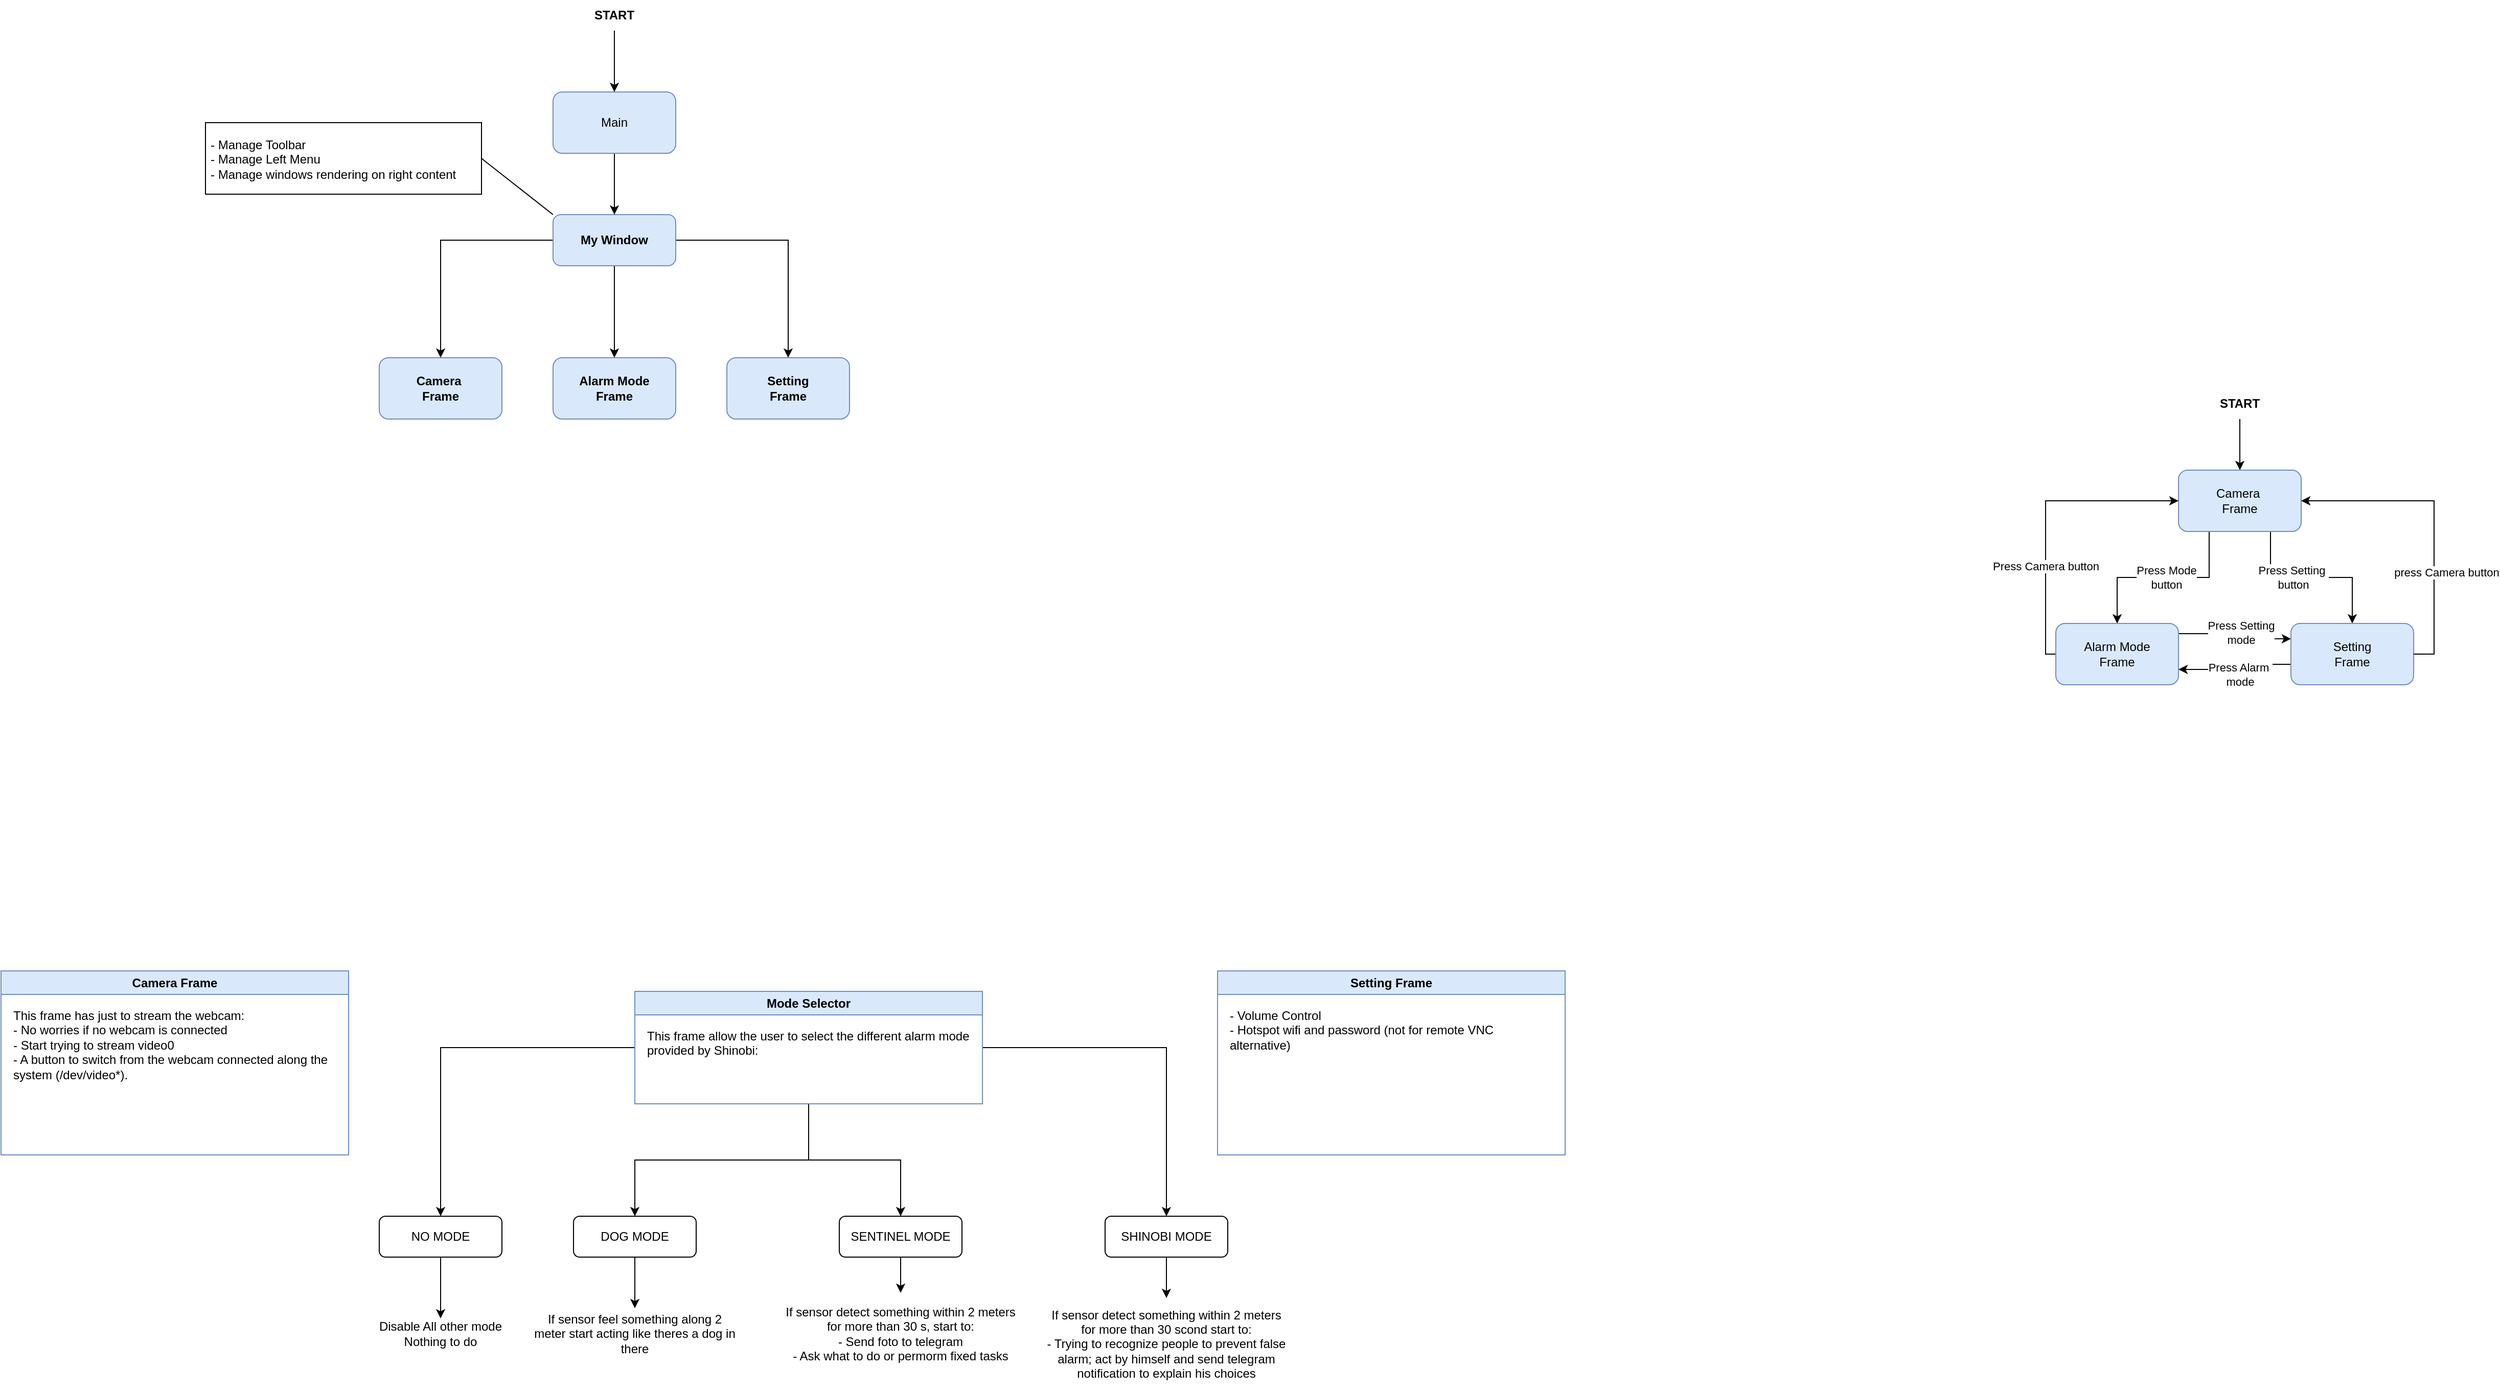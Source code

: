 <mxfile version="26.2.9">
  <diagram name="Page-1" id="ZCRHmxUp7qXE9HKA1dkY">
    <mxGraphModel dx="2278" dy="1869" grid="1" gridSize="10" guides="1" tooltips="1" connect="1" arrows="1" fold="1" page="1" pageScale="1" pageWidth="850" pageHeight="1100" math="0" shadow="0">
      <root>
        <mxCell id="0" />
        <mxCell id="1" parent="0" />
        <mxCell id="Lg3aBeJ_nyOV5X6SMWgB-1" value="" style="endArrow=classic;html=1;rounded=0;entryX=0.5;entryY=0;entryDx=0;entryDy=0;exitX=0.5;exitY=1;exitDx=0;exitDy=0;" parent="1" source="Lg3aBeJ_nyOV5X6SMWgB-8" target="Lg3aBeJ_nyOV5X6SMWgB-2" edge="1">
          <mxGeometry width="50" height="50" relative="1" as="geometry">
            <mxPoint x="1720" y="140" as="sourcePoint" />
            <mxPoint x="1720" y="230" as="targetPoint" />
          </mxGeometry>
        </mxCell>
        <mxCell id="Lg3aBeJ_nyOV5X6SMWgB-4" value="" style="edgeStyle=orthogonalEdgeStyle;rounded=0;orthogonalLoop=1;jettySize=auto;html=1;exitX=0.25;exitY=1;exitDx=0;exitDy=0;" parent="1" source="Lg3aBeJ_nyOV5X6SMWgB-2" target="Lg3aBeJ_nyOV5X6SMWgB-3" edge="1">
          <mxGeometry relative="1" as="geometry" />
        </mxCell>
        <mxCell id="Lg3aBeJ_nyOV5X6SMWgB-5" value="Press Mode&lt;div&gt;button&lt;/div&gt;" style="edgeLabel;html=1;align=center;verticalAlign=middle;resizable=0;points=[];" parent="Lg3aBeJ_nyOV5X6SMWgB-4" vertex="1" connectable="0">
          <mxGeometry x="0.09" y="3" relative="1" as="geometry">
            <mxPoint x="11" y="-3" as="offset" />
          </mxGeometry>
        </mxCell>
        <mxCell id="Lg3aBeJ_nyOV5X6SMWgB-11" value="" style="edgeStyle=orthogonalEdgeStyle;rounded=0;orthogonalLoop=1;jettySize=auto;html=1;entryX=0.5;entryY=0;entryDx=0;entryDy=0;exitX=0.75;exitY=1;exitDx=0;exitDy=0;" parent="1" source="Lg3aBeJ_nyOV5X6SMWgB-2" target="Lg3aBeJ_nyOV5X6SMWgB-10" edge="1">
          <mxGeometry relative="1" as="geometry">
            <mxPoint x="1782" y="250" as="sourcePoint" />
            <mxPoint x="1892" y="250" as="targetPoint" />
          </mxGeometry>
        </mxCell>
        <mxCell id="Lg3aBeJ_nyOV5X6SMWgB-12" value="Press Setting&amp;nbsp;&lt;div&gt;button&lt;/div&gt;" style="edgeLabel;html=1;align=center;verticalAlign=middle;resizable=0;points=[];" parent="Lg3aBeJ_nyOV5X6SMWgB-11" vertex="1" connectable="0">
          <mxGeometry x="-0.379" relative="1" as="geometry">
            <mxPoint x="14" as="offset" />
          </mxGeometry>
        </mxCell>
        <mxCell id="Lg3aBeJ_nyOV5X6SMWgB-2" value="Camera&amp;nbsp;&lt;div&gt;Frame&lt;/div&gt;" style="rounded=1;whiteSpace=wrap;html=1;fillColor=#dae8fc;strokeColor=#6c8ebf;" parent="1" vertex="1">
          <mxGeometry x="1660" y="220" width="120" height="60" as="geometry" />
        </mxCell>
        <mxCell id="Lg3aBeJ_nyOV5X6SMWgB-6" style="edgeStyle=orthogonalEdgeStyle;rounded=0;orthogonalLoop=1;jettySize=auto;html=1;entryX=0;entryY=0.5;entryDx=0;entryDy=0;exitX=0;exitY=0.5;exitDx=0;exitDy=0;" parent="1" source="Lg3aBeJ_nyOV5X6SMWgB-3" target="Lg3aBeJ_nyOV5X6SMWgB-2" edge="1">
          <mxGeometry relative="1" as="geometry">
            <Array as="points">
              <mxPoint x="1530" y="400" />
              <mxPoint x="1530" y="250" />
            </Array>
          </mxGeometry>
        </mxCell>
        <mxCell id="Lg3aBeJ_nyOV5X6SMWgB-7" value="Press Camera button" style="edgeLabel;html=1;align=center;verticalAlign=middle;resizable=0;points=[];" parent="Lg3aBeJ_nyOV5X6SMWgB-6" vertex="1" connectable="0">
          <mxGeometry x="-0.186" relative="1" as="geometry">
            <mxPoint y="22" as="offset" />
          </mxGeometry>
        </mxCell>
        <mxCell id="Lg3aBeJ_nyOV5X6SMWgB-16" style="edgeStyle=orthogonalEdgeStyle;rounded=0;orthogonalLoop=1;jettySize=auto;html=1;entryX=0;entryY=0.25;entryDx=0;entryDy=0;" parent="1" source="Lg3aBeJ_nyOV5X6SMWgB-3" target="Lg3aBeJ_nyOV5X6SMWgB-10" edge="1">
          <mxGeometry relative="1" as="geometry">
            <Array as="points">
              <mxPoint x="1725" y="380" />
              <mxPoint x="1725" y="385" />
            </Array>
          </mxGeometry>
        </mxCell>
        <mxCell id="Lg3aBeJ_nyOV5X6SMWgB-18" value="Press Setting&lt;div&gt;mode&lt;/div&gt;" style="edgeLabel;html=1;align=center;verticalAlign=middle;resizable=0;points=[];" parent="Lg3aBeJ_nyOV5X6SMWgB-16" vertex="1" connectable="0">
          <mxGeometry x="-0.348" y="1" relative="1" as="geometry">
            <mxPoint x="23" as="offset" />
          </mxGeometry>
        </mxCell>
        <mxCell id="Lg3aBeJ_nyOV5X6SMWgB-3" value="Alarm&amp;nbsp;&lt;span style=&quot;background-color: transparent; color: light-dark(rgb(0, 0, 0), rgb(255, 255, 255));&quot;&gt;Mode&lt;/span&gt;&lt;div&gt;Frame&lt;/div&gt;" style="whiteSpace=wrap;html=1;rounded=1;fillColor=#dae8fc;strokeColor=#6c8ebf;" parent="1" vertex="1">
          <mxGeometry x="1540" y="370" width="120" height="60" as="geometry" />
        </mxCell>
        <mxCell id="Lg3aBeJ_nyOV5X6SMWgB-8" value="START" style="text;html=1;align=center;verticalAlign=middle;whiteSpace=wrap;rounded=0;glass=0;labelBackgroundColor=none;labelBorderColor=none;textShadow=0;fontStyle=1" parent="1" vertex="1">
          <mxGeometry x="1690" y="140" width="60" height="30" as="geometry" />
        </mxCell>
        <mxCell id="Lg3aBeJ_nyOV5X6SMWgB-17" style="edgeStyle=orthogonalEdgeStyle;rounded=0;orthogonalLoop=1;jettySize=auto;html=1;entryX=1;entryY=0.75;entryDx=0;entryDy=0;" parent="1" source="Lg3aBeJ_nyOV5X6SMWgB-10" target="Lg3aBeJ_nyOV5X6SMWgB-3" edge="1">
          <mxGeometry relative="1" as="geometry">
            <Array as="points">
              <mxPoint x="1725" y="410" />
              <mxPoint x="1725" y="415" />
            </Array>
          </mxGeometry>
        </mxCell>
        <mxCell id="Lg3aBeJ_nyOV5X6SMWgB-19" value="Press Alarm&amp;nbsp;&lt;div&gt;mode&lt;/div&gt;" style="edgeLabel;html=1;align=center;verticalAlign=middle;resizable=0;points=[];" parent="Lg3aBeJ_nyOV5X6SMWgB-17" vertex="1" connectable="0">
          <mxGeometry x="0.493" y="-1" relative="1" as="geometry">
            <mxPoint x="31" y="6" as="offset" />
          </mxGeometry>
        </mxCell>
        <mxCell id="Lg3aBeJ_nyOV5X6SMWgB-10" value="Setting&lt;div&gt;Frame&lt;/div&gt;" style="rounded=1;whiteSpace=wrap;html=1;fillColor=#dae8fc;strokeColor=#6c8ebf;" parent="1" vertex="1">
          <mxGeometry x="1770" y="370" width="120" height="60" as="geometry" />
        </mxCell>
        <mxCell id="Lg3aBeJ_nyOV5X6SMWgB-14" style="edgeStyle=orthogonalEdgeStyle;rounded=0;orthogonalLoop=1;jettySize=auto;html=1;entryX=1;entryY=0.75;entryDx=0;entryDy=0;exitX=1;exitY=0.5;exitDx=0;exitDy=0;" parent="1" source="Lg3aBeJ_nyOV5X6SMWgB-10" edge="1">
          <mxGeometry relative="1" as="geometry">
            <mxPoint x="1900" y="385.0" as="sourcePoint" />
            <mxPoint x="1780" y="250" as="targetPoint" />
            <Array as="points">
              <mxPoint x="1910" y="400" />
              <mxPoint x="1910" y="250" />
            </Array>
          </mxGeometry>
        </mxCell>
        <mxCell id="Lg3aBeJ_nyOV5X6SMWgB-15" value="press Camera button" style="edgeLabel;html=1;align=center;verticalAlign=middle;resizable=0;points=[];" parent="Lg3aBeJ_nyOV5X6SMWgB-14" vertex="1" connectable="0">
          <mxGeometry x="0.45" y="-1" relative="1" as="geometry">
            <mxPoint x="59" y="71" as="offset" />
          </mxGeometry>
        </mxCell>
        <mxCell id="Lg3aBeJ_nyOV5X6SMWgB-26" value="Camera Frame" style="swimlane;whiteSpace=wrap;html=1;fillColor=#dae8fc;strokeColor=#6c8ebf;" parent="1" vertex="1">
          <mxGeometry x="-470" y="710" width="340" height="180" as="geometry" />
        </mxCell>
        <mxCell id="Lg3aBeJ_nyOV5X6SMWgB-31" value="This frame has just to stream the webcam:&lt;div&gt;- No worries if no webcam is connected&lt;/div&gt;&lt;div&gt;- Start trying to stream video0&lt;/div&gt;&lt;div&gt;- A button to switch from the webcam connected along the system (/dev/video*).&lt;/div&gt;" style="text;html=1;whiteSpace=wrap;overflow=hidden;rounded=0;" parent="Lg3aBeJ_nyOV5X6SMWgB-26" vertex="1">
          <mxGeometry x="10" y="30" width="320" height="140" as="geometry" />
        </mxCell>
        <mxCell id="Lg3aBeJ_nyOV5X6SMWgB-41" style="edgeStyle=orthogonalEdgeStyle;rounded=0;orthogonalLoop=1;jettySize=auto;html=1;entryX=0.5;entryY=0;entryDx=0;entryDy=0;" parent="1" source="Lg3aBeJ_nyOV5X6SMWgB-33" target="Lg3aBeJ_nyOV5X6SMWgB-37" edge="1">
          <mxGeometry relative="1" as="geometry" />
        </mxCell>
        <mxCell id="Lg3aBeJ_nyOV5X6SMWgB-42" style="edgeStyle=orthogonalEdgeStyle;rounded=0;orthogonalLoop=1;jettySize=auto;html=1;entryX=0.5;entryY=0;entryDx=0;entryDy=0;" parent="1" source="Lg3aBeJ_nyOV5X6SMWgB-33" target="Lg3aBeJ_nyOV5X6SMWgB-38" edge="1">
          <mxGeometry relative="1" as="geometry" />
        </mxCell>
        <mxCell id="Lg3aBeJ_nyOV5X6SMWgB-43" style="edgeStyle=orthogonalEdgeStyle;rounded=0;orthogonalLoop=1;jettySize=auto;html=1;entryX=0.5;entryY=0;entryDx=0;entryDy=0;" parent="1" source="Lg3aBeJ_nyOV5X6SMWgB-33" target="Lg3aBeJ_nyOV5X6SMWgB-39" edge="1">
          <mxGeometry relative="1" as="geometry" />
        </mxCell>
        <mxCell id="Lg3aBeJ_nyOV5X6SMWgB-44" style="edgeStyle=orthogonalEdgeStyle;rounded=0;orthogonalLoop=1;jettySize=auto;html=1;entryX=0.5;entryY=0;entryDx=0;entryDy=0;" parent="1" source="Lg3aBeJ_nyOV5X6SMWgB-33" target="Lg3aBeJ_nyOV5X6SMWgB-40" edge="1">
          <mxGeometry relative="1" as="geometry" />
        </mxCell>
        <mxCell id="Lg3aBeJ_nyOV5X6SMWgB-33" value="Mode Selector" style="swimlane;whiteSpace=wrap;html=1;fillColor=#dae8fc;strokeColor=#6c8ebf;" parent="1" vertex="1">
          <mxGeometry x="150" y="730" width="340" height="110" as="geometry" />
        </mxCell>
        <mxCell id="Lg3aBeJ_nyOV5X6SMWgB-34" value="This frame allow the user to select the different alarm mode provided by Shinobi:&lt;div&gt;&lt;br&gt;&lt;/div&gt;" style="text;html=1;whiteSpace=wrap;overflow=hidden;rounded=0;" parent="Lg3aBeJ_nyOV5X6SMWgB-33" vertex="1">
          <mxGeometry x="10" y="30" width="320" height="50" as="geometry" />
        </mxCell>
        <mxCell id="Lg3aBeJ_nyOV5X6SMWgB-35" value="Setting Frame" style="swimlane;whiteSpace=wrap;html=1;fillColor=#dae8fc;strokeColor=#6c8ebf;" parent="1" vertex="1">
          <mxGeometry x="720" y="710" width="340" height="180" as="geometry" />
        </mxCell>
        <mxCell id="Lg3aBeJ_nyOV5X6SMWgB-36" value="- Volume Control&lt;div&gt;- Hotspot wifi and password (not for remote VNC alternative)&lt;/div&gt;" style="text;html=1;whiteSpace=wrap;overflow=hidden;rounded=0;" parent="Lg3aBeJ_nyOV5X6SMWgB-35" vertex="1">
          <mxGeometry x="10" y="30" width="320" height="140" as="geometry" />
        </mxCell>
        <mxCell id="Lg3aBeJ_nyOV5X6SMWgB-46" value="" style="edgeStyle=orthogonalEdgeStyle;rounded=0;orthogonalLoop=1;jettySize=auto;html=1;entryX=0.5;entryY=0;entryDx=0;entryDy=0;" parent="1" source="Lg3aBeJ_nyOV5X6SMWgB-37" target="Lg3aBeJ_nyOV5X6SMWgB-47" edge="1">
          <mxGeometry relative="1" as="geometry">
            <mxPoint x="-40" y="1070" as="targetPoint" />
          </mxGeometry>
        </mxCell>
        <mxCell id="Lg3aBeJ_nyOV5X6SMWgB-37" value="NO MODE" style="rounded=1;whiteSpace=wrap;html=1;" parent="1" vertex="1">
          <mxGeometry x="-100" y="950" width="120" height="40" as="geometry" />
        </mxCell>
        <mxCell id="kSOakFmPz-_cs2FXtYQN-30" style="edgeStyle=orthogonalEdgeStyle;rounded=0;orthogonalLoop=1;jettySize=auto;html=1;entryX=0.5;entryY=0;entryDx=0;entryDy=0;" edge="1" parent="1" source="Lg3aBeJ_nyOV5X6SMWgB-38" target="kSOakFmPz-_cs2FXtYQN-29">
          <mxGeometry relative="1" as="geometry" />
        </mxCell>
        <mxCell id="Lg3aBeJ_nyOV5X6SMWgB-38" value="DOG MODE" style="rounded=1;whiteSpace=wrap;html=1;" parent="1" vertex="1">
          <mxGeometry x="90" y="950" width="120" height="40" as="geometry" />
        </mxCell>
        <mxCell id="kSOakFmPz-_cs2FXtYQN-32" style="edgeStyle=orthogonalEdgeStyle;rounded=0;orthogonalLoop=1;jettySize=auto;html=1;entryX=0.5;entryY=0;entryDx=0;entryDy=0;" edge="1" parent="1" source="Lg3aBeJ_nyOV5X6SMWgB-39" target="kSOakFmPz-_cs2FXtYQN-31">
          <mxGeometry relative="1" as="geometry" />
        </mxCell>
        <mxCell id="Lg3aBeJ_nyOV5X6SMWgB-39" value="SENTINEL MODE" style="rounded=1;whiteSpace=wrap;html=1;" parent="1" vertex="1">
          <mxGeometry x="350" y="950" width="120" height="40" as="geometry" />
        </mxCell>
        <mxCell id="kSOakFmPz-_cs2FXtYQN-34" style="edgeStyle=orthogonalEdgeStyle;rounded=0;orthogonalLoop=1;jettySize=auto;html=1;entryX=0.5;entryY=0;entryDx=0;entryDy=0;" edge="1" parent="1" source="Lg3aBeJ_nyOV5X6SMWgB-40" target="kSOakFmPz-_cs2FXtYQN-33">
          <mxGeometry relative="1" as="geometry" />
        </mxCell>
        <mxCell id="Lg3aBeJ_nyOV5X6SMWgB-40" value="SHINOBI MODE" style="rounded=1;whiteSpace=wrap;html=1;" parent="1" vertex="1">
          <mxGeometry x="610" y="950" width="120" height="40" as="geometry" />
        </mxCell>
        <mxCell id="Lg3aBeJ_nyOV5X6SMWgB-47" value="&lt;font&gt;Disable All other mode&lt;/font&gt;&lt;div&gt;&lt;font&gt;Nothing to do&lt;/font&gt;&lt;/div&gt;" style="text;html=1;align=center;verticalAlign=middle;whiteSpace=wrap;rounded=0;" parent="1" vertex="1">
          <mxGeometry x="-160" y="1050" width="240" height="30" as="geometry" />
        </mxCell>
        <mxCell id="kSOakFmPz-_cs2FXtYQN-26" style="edgeStyle=orthogonalEdgeStyle;rounded=0;orthogonalLoop=1;jettySize=auto;html=1;entryX=0.5;entryY=0;entryDx=0;entryDy=0;" edge="1" parent="1" source="kSOakFmPz-_cs2FXtYQN-1" target="kSOakFmPz-_cs2FXtYQN-14">
          <mxGeometry relative="1" as="geometry" />
        </mxCell>
        <mxCell id="kSOakFmPz-_cs2FXtYQN-27" style="edgeStyle=orthogonalEdgeStyle;rounded=0;orthogonalLoop=1;jettySize=auto;html=1;entryX=0.5;entryY=0;entryDx=0;entryDy=0;" edge="1" parent="1" source="kSOakFmPz-_cs2FXtYQN-1" target="kSOakFmPz-_cs2FXtYQN-19">
          <mxGeometry relative="1" as="geometry" />
        </mxCell>
        <mxCell id="kSOakFmPz-_cs2FXtYQN-28" style="edgeStyle=orthogonalEdgeStyle;rounded=0;orthogonalLoop=1;jettySize=auto;html=1;entryX=0.5;entryY=0;entryDx=0;entryDy=0;" edge="1" parent="1" source="kSOakFmPz-_cs2FXtYQN-1" target="kSOakFmPz-_cs2FXtYQN-23">
          <mxGeometry relative="1" as="geometry" />
        </mxCell>
        <mxCell id="kSOakFmPz-_cs2FXtYQN-1" value="&lt;b&gt;My Window&lt;/b&gt;" style="whiteSpace=wrap;html=1;rounded=1;fillColor=#dae8fc;strokeColor=#6c8ebf;align=center;" vertex="1" parent="1">
          <mxGeometry x="70" y="-30" width="120" height="50" as="geometry" />
        </mxCell>
        <mxCell id="kSOakFmPz-_cs2FXtYQN-3" style="edgeStyle=orthogonalEdgeStyle;rounded=0;orthogonalLoop=1;jettySize=auto;html=1;entryX=0.5;entryY=0;entryDx=0;entryDy=0;" edge="1" parent="1" source="kSOakFmPz-_cs2FXtYQN-2" target="kSOakFmPz-_cs2FXtYQN-1">
          <mxGeometry relative="1" as="geometry" />
        </mxCell>
        <mxCell id="kSOakFmPz-_cs2FXtYQN-2" value="Main" style="whiteSpace=wrap;html=1;rounded=1;fillColor=#dae8fc;strokeColor=#6c8ebf;" vertex="1" parent="1">
          <mxGeometry x="70" y="-150" width="120" height="60" as="geometry" />
        </mxCell>
        <mxCell id="kSOakFmPz-_cs2FXtYQN-5" value="&lt;div&gt;- Manage Toolbar&lt;/div&gt;&lt;div&gt;- Manage Left Menu&lt;br&gt;&lt;div&gt;- Manage windows rendering on right content&lt;/div&gt;&lt;/div&gt;" style="text;html=1;align=left;verticalAlign=middle;whiteSpace=wrap;rounded=0;shadow=0;strokeColor=default;perimeterSpacing=0;labelPosition=center;verticalLabelPosition=middle;spacingTop=1;spacing=5;" vertex="1" parent="1">
          <mxGeometry x="-270" y="-120" width="270" height="70" as="geometry" />
        </mxCell>
        <mxCell id="kSOakFmPz-_cs2FXtYQN-7" value="" style="endArrow=none;html=1;rounded=0;entryX=0;entryY=0;entryDx=0;entryDy=0;exitX=1;exitY=0.5;exitDx=0;exitDy=0;" edge="1" parent="1" source="kSOakFmPz-_cs2FXtYQN-5" target="kSOakFmPz-_cs2FXtYQN-1">
          <mxGeometry width="50" height="50" relative="1" as="geometry">
            <mxPoint x="320" y="160" as="sourcePoint" />
            <mxPoint x="370" y="110" as="targetPoint" />
          </mxGeometry>
        </mxCell>
        <mxCell id="kSOakFmPz-_cs2FXtYQN-9" value="" style="endArrow=classic;html=1;rounded=0;entryX=0.5;entryY=0;entryDx=0;entryDy=0;exitX=0.5;exitY=1;exitDx=0;exitDy=0;" edge="1" parent="1" source="kSOakFmPz-_cs2FXtYQN-20" target="kSOakFmPz-_cs2FXtYQN-2">
          <mxGeometry width="50" height="50" relative="1" as="geometry">
            <mxPoint x="30" y="130" as="sourcePoint" />
            <mxPoint x="30" y="220" as="targetPoint" />
          </mxGeometry>
        </mxCell>
        <mxCell id="kSOakFmPz-_cs2FXtYQN-14" value="Camera&amp;nbsp;&lt;div&gt;Frame&lt;/div&gt;" style="rounded=1;whiteSpace=wrap;html=1;fillColor=#dae8fc;strokeColor=#6c8ebf;fontStyle=1" vertex="1" parent="1">
          <mxGeometry x="-100" y="110" width="120" height="60" as="geometry" />
        </mxCell>
        <mxCell id="kSOakFmPz-_cs2FXtYQN-19" value="Alarm&amp;nbsp;&lt;span style=&quot;background-color: transparent; color: light-dark(rgb(0, 0, 0), rgb(255, 255, 255));&quot;&gt;Mode&lt;/span&gt;&lt;div&gt;Frame&lt;/div&gt;" style="whiteSpace=wrap;html=1;rounded=1;fillColor=#dae8fc;strokeColor=#6c8ebf;fontStyle=1" vertex="1" parent="1">
          <mxGeometry x="70" y="110" width="120" height="60" as="geometry" />
        </mxCell>
        <mxCell id="kSOakFmPz-_cs2FXtYQN-20" value="START" style="text;html=1;align=center;verticalAlign=middle;whiteSpace=wrap;rounded=0;glass=0;labelBackgroundColor=none;labelBorderColor=none;textShadow=0;fontStyle=1" vertex="1" parent="1">
          <mxGeometry x="100" y="-240" width="60" height="30" as="geometry" />
        </mxCell>
        <mxCell id="kSOakFmPz-_cs2FXtYQN-23" value="Setting&lt;div&gt;Frame&lt;/div&gt;" style="rounded=1;whiteSpace=wrap;html=1;fillColor=#dae8fc;strokeColor=#6c8ebf;fontStyle=1" vertex="1" parent="1">
          <mxGeometry x="240" y="110" width="120" height="60" as="geometry" />
        </mxCell>
        <mxCell id="kSOakFmPz-_cs2FXtYQN-29" value="If sensor feel something along 2 meter start acting like theres a dog in there" style="text;html=1;align=center;verticalAlign=middle;whiteSpace=wrap;rounded=0;" vertex="1" parent="1">
          <mxGeometry x="50" y="1040" width="200" height="50" as="geometry" />
        </mxCell>
        <mxCell id="kSOakFmPz-_cs2FXtYQN-31" value="If sensor detect something within 2 meters for more than 30 s, start to:&lt;br&gt;- Send foto to telegram&lt;br&gt;- Ask what to do or permorm fixed tasks" style="text;html=1;align=center;verticalAlign=middle;whiteSpace=wrap;rounded=0;" vertex="1" parent="1">
          <mxGeometry x="290" y="1025" width="240" height="80" as="geometry" />
        </mxCell>
        <mxCell id="kSOakFmPz-_cs2FXtYQN-33" value="If sensor detect something within 2 meters for more than 30 scond start to:&lt;br&gt;- Trying to recognize people to prevent false alarm; act by himself and send telegram notification to explain his choices" style="text;html=1;align=center;verticalAlign=middle;whiteSpace=wrap;rounded=0;" vertex="1" parent="1">
          <mxGeometry x="550" y="1030" width="240" height="90" as="geometry" />
        </mxCell>
      </root>
    </mxGraphModel>
  </diagram>
</mxfile>
